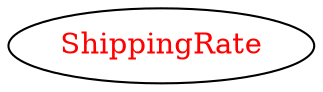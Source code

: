 digraph dependencyGraph {
 concentrate=true;
 ranksep="2.0";
 rankdir="LR"; 
 splines="ortho";
"ShippingRate" [fontcolor="red"];
}